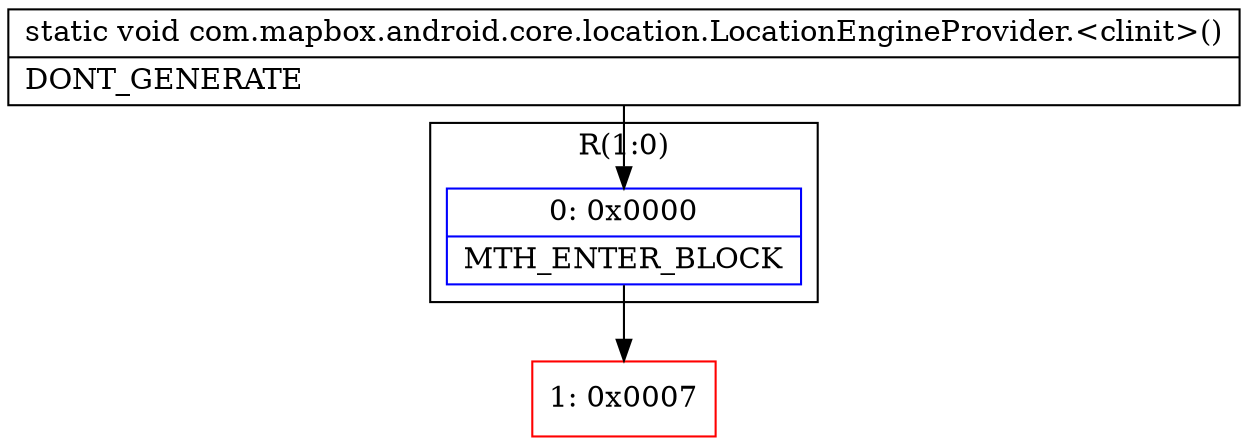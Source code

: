 digraph "CFG forcom.mapbox.android.core.location.LocationEngineProvider.\<clinit\>()V" {
subgraph cluster_Region_1559200720 {
label = "R(1:0)";
node [shape=record,color=blue];
Node_0 [shape=record,label="{0\:\ 0x0000|MTH_ENTER_BLOCK\l}"];
}
Node_1 [shape=record,color=red,label="{1\:\ 0x0007}"];
MethodNode[shape=record,label="{static void com.mapbox.android.core.location.LocationEngineProvider.\<clinit\>()  | DONT_GENERATE\l}"];
MethodNode -> Node_0;
Node_0 -> Node_1;
}

